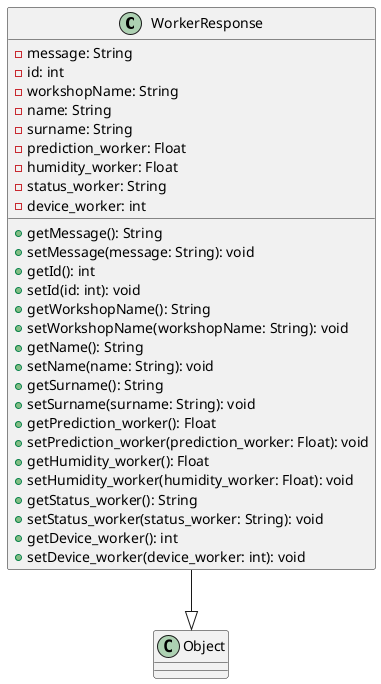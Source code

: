 @startuml
class WorkerResponse {
    - message: String
    - id: int
    - workshopName: String
    - name: String
    - surname: String
    - prediction_worker: Float
    - humidity_worker: Float
    - status_worker: String
    - device_worker: int
    + getMessage(): String
    + setMessage(message: String): void
    + getId(): int
    + setId(id: int): void
    + getWorkshopName(): String
    + setWorkshopName(workshopName: String): void
    + getName(): String
    + setName(name: String): void
    + getSurname(): String
    + setSurname(surname: String): void
    + getPrediction_worker(): Float
    + setPrediction_worker(prediction_worker: Float): void
    + getHumidity_worker(): Float
    + setHumidity_worker(humidity_worker: Float): void
    + getStatus_worker(): String
    + setStatus_worker(status_worker: String): void
    + getDevice_worker(): int
    + setDevice_worker(device_worker: int): void
}

WorkerResponse --|> Object

@enduml